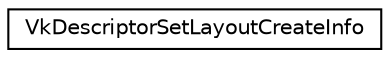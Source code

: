 digraph "Graphical Class Hierarchy"
{
 // LATEX_PDF_SIZE
  edge [fontname="Helvetica",fontsize="10",labelfontname="Helvetica",labelfontsize="10"];
  node [fontname="Helvetica",fontsize="10",shape=record];
  rankdir="LR";
  Node0 [label="VkDescriptorSetLayoutCreateInfo",height=0.2,width=0.4,color="black", fillcolor="white", style="filled",URL="$structVkDescriptorSetLayoutCreateInfo.html",tooltip=" "];
}

